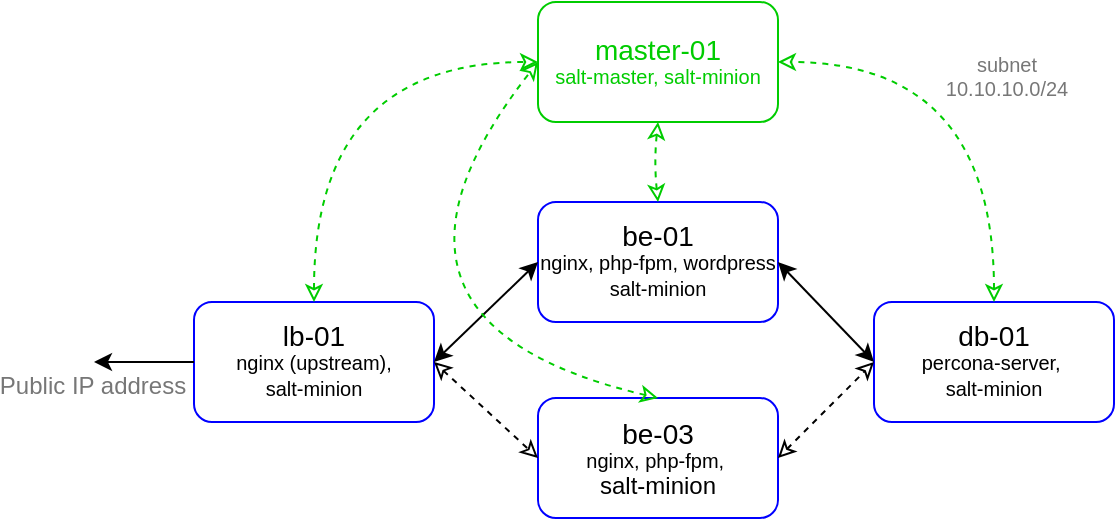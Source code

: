 <mxfile version="15.1.3" type="device"><diagram id="4IggmmZwFg4Mkd-BrONc" name="Страница 1"><mxGraphModel dx="888" dy="469" grid="1" gridSize="10" guides="1" tooltips="1" connect="1" arrows="1" fold="1" page="1" pageScale="1" pageWidth="600" pageHeight="300" math="0" shadow="0"><root><mxCell id="0"/><mxCell id="1" parent="0"/><mxCell id="Nk4rxEVuKk_PFZayKbhd-4" value="&lt;p style=&quot;line-height: 100%&quot;&gt;&lt;span style=&quot;font-size: 14px&quot;&gt;be-01&lt;/span&gt;&lt;br&gt;&lt;span style=&quot;font-size: 10px&quot;&gt;nginx, php-fpm, wordpress&lt;br&gt;salt-minion&lt;/span&gt;&lt;br&gt;&lt;/p&gt;" style="rounded=1;whiteSpace=wrap;html=1;strokeColor=#0000FF;" parent="1" vertex="1"><mxGeometry x="172" y="10" width="120" height="60" as="geometry"/></mxCell><mxCell id="Nk4rxEVuKk_PFZayKbhd-6" value="&lt;p style=&quot;line-height: 100%&quot;&gt;&lt;span style=&quot;font-size: 14px&quot;&gt;lb-01&lt;/span&gt;&lt;br&gt;&lt;span style=&quot;font-size: 10px&quot;&gt;nginx (upstream), &lt;br&gt;salt-minion&lt;/span&gt;&lt;br&gt;&lt;/p&gt;" style="rounded=1;whiteSpace=wrap;html=1;strokeColor=#0000FF;" parent="1" vertex="1"><mxGeometry y="60" width="120" height="60" as="geometry"/></mxCell><mxCell id="mSui1N4ihssYe-xkSYdv-1" value="&lt;p style=&quot;line-height: 100%&quot;&gt;&lt;span style=&quot;font-size: 14px&quot;&gt;be-03&lt;/span&gt;&lt;br&gt;&lt;span style=&quot;font-size: 10px&quot;&gt;nginx, php-fpm,&amp;nbsp;&lt;br&gt;&lt;/span&gt;salt-minion&lt;/p&gt;" style="rounded=1;whiteSpace=wrap;html=1;strokeColor=#0000FF;" parent="1" vertex="1"><mxGeometry x="172" y="108" width="120" height="60" as="geometry"/></mxCell><mxCell id="mSui1N4ihssYe-xkSYdv-4" value="&lt;font style=&quot;font-size: 10px&quot;&gt;subnet&lt;br&gt;10.10.10.0/24&lt;/font&gt;" style="edgeLabel;html=1;align=center;verticalAlign=middle;resizable=0;points=[];fontSize=8;fontColor=#777777;" parent="1" vertex="1" connectable="0"><mxGeometry x="380.002" y="-20.005" as="geometry"><mxPoint x="26" y="-33" as="offset"/></mxGeometry></mxCell><mxCell id="-WRoGn8kwcu14axJvP3w-4" value="" style="endArrow=none;html=1;startArrow=classic;startFill=1;entryX=0;entryY=0.5;entryDx=0;entryDy=0;" parent="1" target="Nk4rxEVuKk_PFZayKbhd-6" edge="1"><mxGeometry width="50" height="50" relative="1" as="geometry"><mxPoint x="-50" y="89.95" as="sourcePoint"/><mxPoint x="-10" y="90" as="targetPoint"/></mxGeometry></mxCell><mxCell id="-WRoGn8kwcu14axJvP3w-7" value="" style="endArrow=classic;html=1;exitX=1;exitY=0.5;exitDx=0;exitDy=0;entryX=0;entryY=0.5;entryDx=0;entryDy=0;startArrow=classic;startFill=1;endFill=1;" parent="1" source="Nk4rxEVuKk_PFZayKbhd-6" target="Nk4rxEVuKk_PFZayKbhd-4" edge="1"><mxGeometry width="50" height="50" relative="1" as="geometry"><mxPoint x="250" y="120" as="sourcePoint"/><mxPoint x="150" y="40" as="targetPoint"/></mxGeometry></mxCell><mxCell id="-WRoGn8kwcu14axJvP3w-8" value="" style="endArrow=classic;dashed=1;html=1;exitX=1;exitY=0.5;exitDx=0;exitDy=0;entryX=0;entryY=0.5;entryDx=0;entryDy=0;startArrow=classic;startFill=0;endFill=0;" parent="1" source="Nk4rxEVuKk_PFZayKbhd-6" target="mSui1N4ihssYe-xkSYdv-1" edge="1"><mxGeometry width="50" height="50" relative="1" as="geometry"><mxPoint x="130" y="40" as="sourcePoint"/><mxPoint x="180" y="-10" as="targetPoint"/></mxGeometry></mxCell><mxCell id="-WRoGn8kwcu14axJvP3w-9" value="&lt;p style=&quot;line-height: 100%&quot;&gt;&lt;span style=&quot;font-size: 14px&quot;&gt;db-01&lt;/span&gt;&lt;br&gt;&lt;span style=&quot;font-size: 10px;&quot;&gt;percona-server,&amp;nbsp;&lt;br&gt;salt-minion&lt;/span&gt;&lt;/p&gt;" style="rounded=1;whiteSpace=wrap;html=1;strokeColor=#0000FF;" parent="1" vertex="1"><mxGeometry x="340" y="60" width="120" height="60" as="geometry"/></mxCell><mxCell id="-WRoGn8kwcu14axJvP3w-12" value="&lt;font style=&quot;font-size: 12px&quot;&gt;Public IP address&lt;/font&gt;" style="edgeLabel;html=1;align=center;verticalAlign=middle;resizable=0;points=[];fontSize=8;fontColor=#777777;" parent="1" vertex="1" connectable="0"><mxGeometry x="-32.998" y="133.995" as="geometry"><mxPoint x="-18" y="-32" as="offset"/></mxGeometry></mxCell><mxCell id="a2kYbAXQ47iZ0sJ73nhE-8" value="&lt;p style=&quot;line-height: 100%&quot;&gt;&lt;font style=&quot;&quot; color=&quot;#00cc00&quot;&gt;&lt;span style=&quot;font-size: 14px;&quot;&gt;master-01&lt;/span&gt;&lt;br&gt;&lt;font style=&quot;font-size: 10px;&quot;&gt;salt-master, salt-minion&lt;/font&gt;&lt;/font&gt;&lt;/p&gt;" style="rounded=1;whiteSpace=wrap;html=1;strokeColor=#00CC00;" parent="1" vertex="1"><mxGeometry x="172" y="-90" width="120" height="60" as="geometry"/></mxCell><mxCell id="17RGfBcOn5oFY0KQLSw1-2" value="" style="endArrow=classic;html=1;entryX=0;entryY=0.5;entryDx=0;entryDy=0;startArrow=classic;startFill=1;endFill=1;exitX=1;exitY=0.5;exitDx=0;exitDy=0;" parent="1" source="Nk4rxEVuKk_PFZayKbhd-4" target="-WRoGn8kwcu14axJvP3w-9" edge="1"><mxGeometry width="50" height="50" relative="1" as="geometry"><mxPoint x="175.429" y="210" as="sourcePoint"/><mxPoint x="340" y="88" as="targetPoint"/></mxGeometry></mxCell><mxCell id="17RGfBcOn5oFY0KQLSw1-3" value="" style="endArrow=classic;dashed=1;html=1;exitX=1;exitY=0.5;exitDx=0;exitDy=0;entryX=0;entryY=0.5;entryDx=0;entryDy=0;startArrow=classic;startFill=0;endFill=0;" parent="1" source="mSui1N4ihssYe-xkSYdv-1" target="-WRoGn8kwcu14axJvP3w-9" edge="1"><mxGeometry width="50" height="50" relative="1" as="geometry"><mxPoint x="350" y="150" as="sourcePoint"/><mxPoint x="402" y="198" as="targetPoint"/></mxGeometry></mxCell><mxCell id="17RGfBcOn5oFY0KQLSw1-5" value="" style="endArrow=classic;dashed=1;html=1;exitX=0.5;exitY=0;exitDx=0;exitDy=0;entryX=0;entryY=0.5;entryDx=0;entryDy=0;startArrow=classic;startFill=0;endFill=0;jumpStyle=none;strokeColor=#00CC00;jumpSize=6;curved=1;" parent="1" source="Nk4rxEVuKk_PFZayKbhd-6" target="a2kYbAXQ47iZ0sJ73nhE-8" edge="1"><mxGeometry width="50" height="50" relative="1" as="geometry"><mxPoint x="80" y="-2" as="sourcePoint"/><mxPoint x="128" y="-50" as="targetPoint"/><Array as="points"><mxPoint x="60" y="-60"/></Array></mxGeometry></mxCell><mxCell id="17RGfBcOn5oFY0KQLSw1-6" value="" style="endArrow=classic;dashed=1;html=1;exitX=0.5;exitY=0;exitDx=0;exitDy=0;entryX=1;entryY=0.5;entryDx=0;entryDy=0;startArrow=classic;startFill=0;endFill=0;jumpStyle=none;strokeColor=#00CC00;jumpSize=6;curved=1;" parent="1" source="-WRoGn8kwcu14axJvP3w-9" target="a2kYbAXQ47iZ0sJ73nhE-8" edge="1"><mxGeometry width="50" height="50" relative="1" as="geometry"><mxPoint x="370" y="60" as="sourcePoint"/><mxPoint x="482" y="-60" as="targetPoint"/><Array as="points"><mxPoint x="400" y="-60"/></Array></mxGeometry></mxCell><mxCell id="17RGfBcOn5oFY0KQLSw1-7" value="" style="endArrow=classic;dashed=1;html=1;exitX=0.5;exitY=0;exitDx=0;exitDy=0;entryX=0;entryY=0.5;entryDx=0;entryDy=0;startArrow=classic;startFill=0;endFill=0;jumpStyle=none;strokeColor=#00CC00;jumpSize=6;curved=1;" parent="1" source="mSui1N4ihssYe-xkSYdv-1" target="a2kYbAXQ47iZ0sJ73nhE-8" edge="1"><mxGeometry width="50" height="50" relative="1" as="geometry"><mxPoint x="70" y="70" as="sourcePoint"/><mxPoint x="182" y="-50" as="targetPoint"/><Array as="points"><mxPoint x="70" y="70"/></Array></mxGeometry></mxCell><mxCell id="17RGfBcOn5oFY0KQLSw1-9" value="" style="endArrow=classic;dashed=1;html=1;exitX=0.5;exitY=0;exitDx=0;exitDy=0;entryX=0.5;entryY=1;entryDx=0;entryDy=0;startArrow=classic;startFill=0;endFill=0;jumpStyle=none;strokeColor=#00CC00;jumpSize=6;curved=1;" parent="1" source="Nk4rxEVuKk_PFZayKbhd-4" target="a2kYbAXQ47iZ0sJ73nhE-8" edge="1"><mxGeometry width="50" height="50" relative="1" as="geometry"><mxPoint x="238" y="20" as="sourcePoint"/><mxPoint x="130" y="-100" as="targetPoint"/><Array as="points"><mxPoint x="230" y="-10"/></Array></mxGeometry></mxCell></root></mxGraphModel></diagram></mxfile>